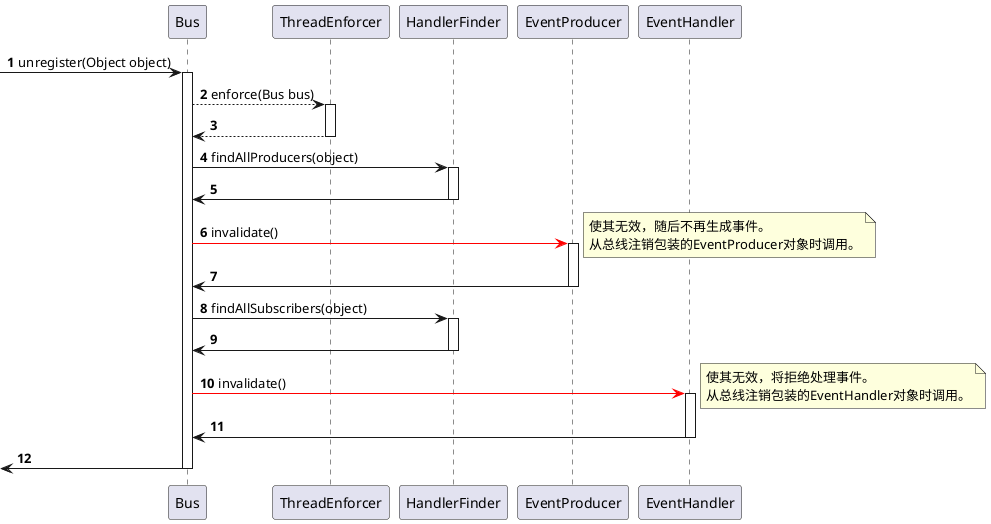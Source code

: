 @startuml
'https://plantuml.com/sequence-diagram

autonumber

 -> Bus: unregister(Object object)
    activate Bus

    Bus --> ThreadEnforcer: enforce(Bus bus)
        activate ThreadEnforcer
    ThreadEnforcer --> Bus
        deactivate ThreadEnforcer

    Bus -> HandlerFinder : findAllProducers(object)
        activate HandlerFinder
    HandlerFinder -> Bus
        deactivate HandlerFinder
    Bus -[#red]> EventProducer : invalidate()
        activate EventProducer
        note right: 使其无效，随后不再生成事件。\n从总线注销包装的EventProducer对象时调用。
    EventProducer -> Bus
        deactivate EventProducer

    Bus -> HandlerFinder : findAllSubscribers(object)
        activate HandlerFinder
    HandlerFinder -> Bus
        deactivate HandlerFinder
    Bus -[#red]> EventHandler : invalidate()
        activate EventHandler
        note right: 使其无效，将拒绝处理事件。\n从总线注销包装的EventHandler对象时调用。
    EventHandler -> Bus
        deactivate EventHandler

<- Bus
   deactivate Bus

@enduml